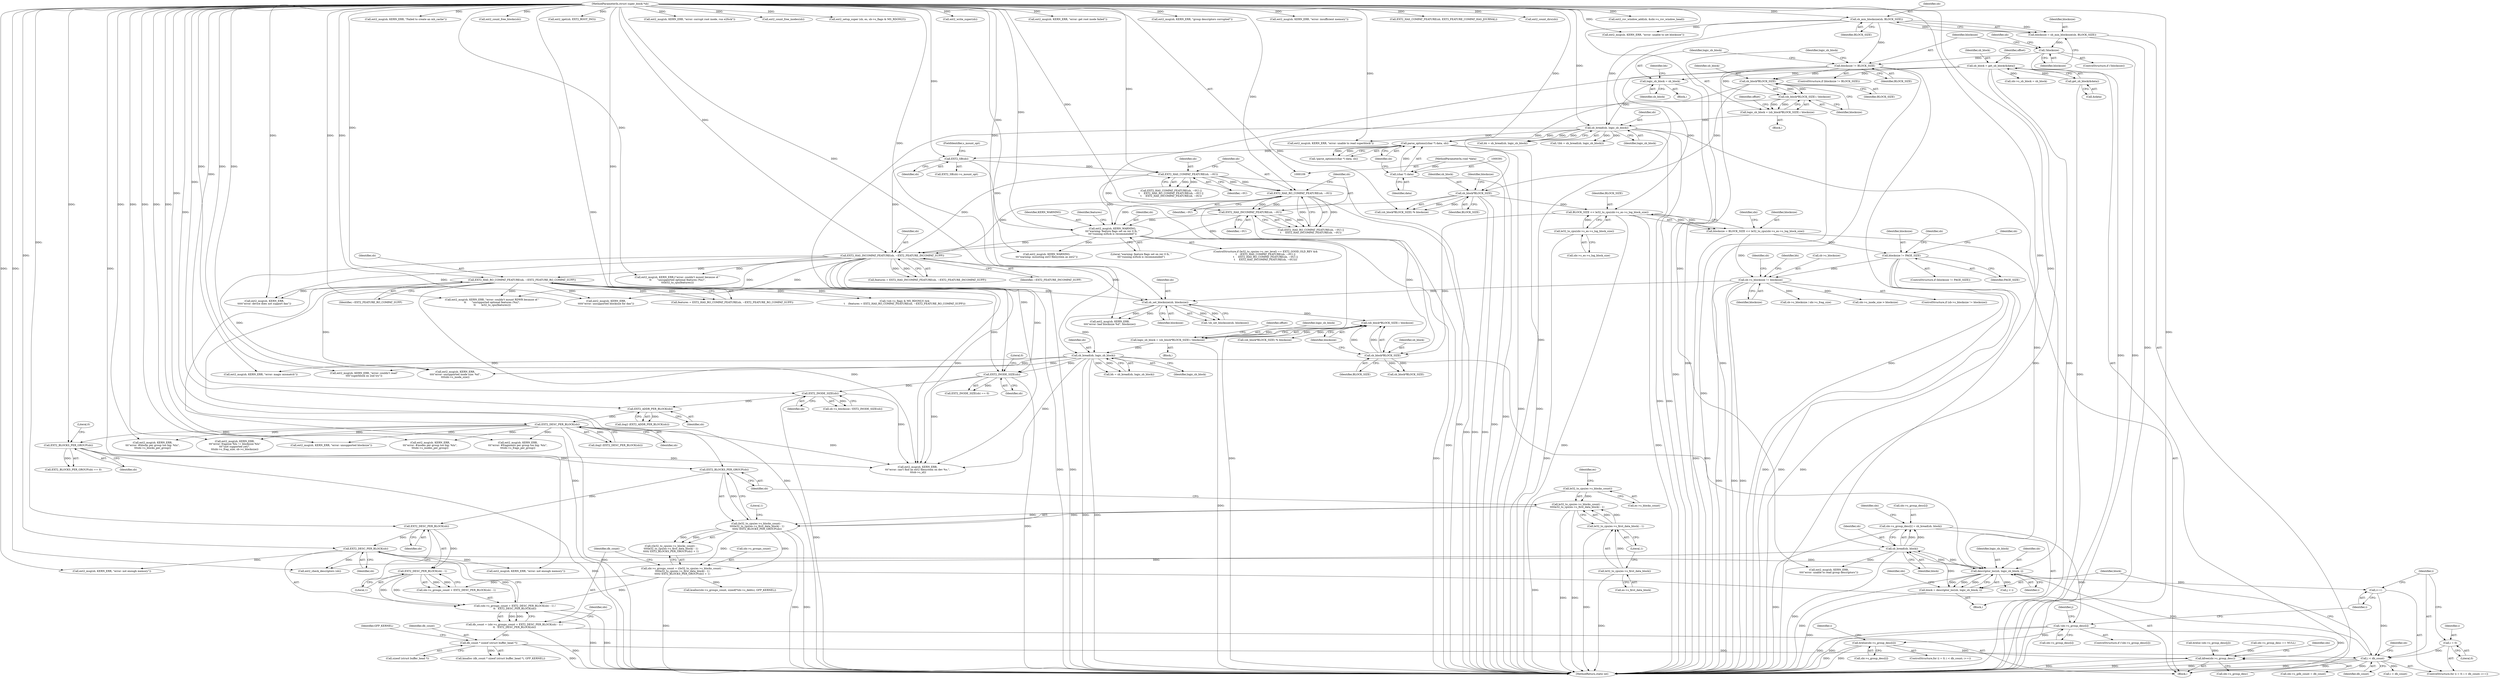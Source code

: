 digraph "0_linux_be0726d33cb8f411945884664924bed3cb8c70ee_0@API" {
"1001012" [label="(Call,sbi->s_group_desc[i] = sb_bread(sb, block))"];
"1001018" [label="(Call,sb_bread(sb, block))"];
"1001008" [label="(Call,descriptor_loc(sb, logic_sb_block, i))"];
"1000943" [label="(Call,EXT2_DESC_PER_BLOCK(sb))"];
"1000940" [label="(Call,EXT2_DESC_PER_BLOCK(sb))"];
"1000929" [label="(Call,EXT2_BLOCKS_PER_GROUP(sb))"];
"1000908" [label="(Call,EXT2_BLOCKS_PER_GROUP(sb))"];
"1000803" [label="(Call,EXT2_DESC_PER_BLOCK(sb))"];
"1000796" [label="(Call,EXT2_ADDR_PER_BLOCK(sb))"];
"1000742" [label="(Call,EXT2_INODE_SIZE(sb))"];
"1000730" [label="(Call,EXT2_INODE_SIZE(sb))"];
"1000559" [label="(Call,sb_bread(sb, logic_sb_block))"];
"1000533" [label="(Call,sb_set_blocksize(sb, blocksize))"];
"1000467" [label="(Call,EXT2_HAS_RO_COMPAT_FEATURE(sb, ~EXT2_FEATURE_RO_COMPAT_SUPP))"];
"1000444" [label="(Call,EXT2_HAS_INCOMPAT_FEATURE(sb, ~EXT2_FEATURE_INCOMPAT_SUPP))"];
"1000435" [label="(Call,EXT2_HAS_INCOMPAT_FEATURE(sb, ~0U))"];
"1000432" [label="(Call,EXT2_HAS_RO_COMPAT_FEATURE(sb, ~0U))"];
"1000428" [label="(Call,EXT2_HAS_COMPAT_FEATURE(sb, ~0U))"];
"1000408" [label="(Call,EXT2_SB(sb))"];
"1000389" [label="(Call,parse_options((char *) data, sb))"];
"1000390" [label="(Call,(char *) data)"];
"1000111" [label="(MethodParameterIn,void *data)"];
"1000234" [label="(Call,sb_bread(sb, logic_sb_block))"];
"1000194" [label="(Call,sb_min_blocksize(sb, BLOCK_SIZE))"];
"1000110" [label="(MethodParameterIn,struct super_block *sb)"];
"1000227" [label="(Call,logic_sb_block = sb_block)"];
"1000120" [label="(Call,sb_block = get_sb_block(&data))"];
"1000122" [label="(Call,get_sb_block(&data))"];
"1000211" [label="(Call,logic_sb_block = (sb_block*BLOCK_SIZE) / blocksize)"];
"1000213" [label="(Call,(sb_block*BLOCK_SIZE) / blocksize)"];
"1000214" [label="(Call,sb_block*BLOCK_SIZE)"];
"1000207" [label="(Call,blocksize != BLOCK_SIZE)"];
"1000198" [label="(Call,!blocksize)"];
"1000192" [label="(Call,blocksize = sb_min_blocksize(sb, BLOCK_SIZE))"];
"1000438" [label="(Call,ext2_msg(sb, KERN_WARNING,\n\t\t\t\"warning: feature flags set on rev 0 fs, \"\n\t\t\t\"running e2fsck is recommended\"))"];
"1000523" [label="(Call,sb->s_blocksize != blocksize)"];
"1000496" [label="(Call,blocksize != PAGE_SIZE)"];
"1000478" [label="(Call,blocksize = BLOCK_SIZE << le32_to_cpu(sbi->s_es->s_log_block_size))"];
"1000480" [label="(Call,BLOCK_SIZE << le32_to_cpu(sbi->s_es->s_log_block_size))"];
"1000221" [label="(Call,sb_block*BLOCK_SIZE)"];
"1000482" [label="(Call,le32_to_cpu(sbi->s_es->s_log_block_size))"];
"1000543" [label="(Call,logic_sb_block = (sb_block*BLOCK_SIZE) / blocksize)"];
"1000545" [label="(Call,(sb_block*BLOCK_SIZE) / blocksize)"];
"1000546" [label="(Call,sb_block*BLOCK_SIZE)"];
"1001000" [label="(Call,i < db_count)"];
"1000997" [label="(Call,i = 0)"];
"1001003" [label="(Call,i++)"];
"1000950" [label="(Call,db_count * sizeof (struct buffer_head *))"];
"1000932" [label="(Call,db_count = (sbi->s_groups_count + EXT2_DESC_PER_BLOCK(sb) - 1) /\n\t\t   EXT2_DESC_PER_BLOCK(sb))"];
"1000934" [label="(Call,(sbi->s_groups_count + EXT2_DESC_PER_BLOCK(sb) - 1) /\n\t\t   EXT2_DESC_PER_BLOCK(sb))"];
"1000912" [label="(Call,sbi->s_groups_count = ((le32_to_cpu(es->s_blocks_count) -\n \t\t\t\tle32_to_cpu(es->s_first_data_block) - 1)\n \t\t\t\t\t/ EXT2_BLOCKS_PER_GROUP(sb)) + 1)"];
"1000917" [label="(Call,(le32_to_cpu(es->s_blocks_count) -\n \t\t\t\tle32_to_cpu(es->s_first_data_block) - 1)\n \t\t\t\t\t/ EXT2_BLOCKS_PER_GROUP(sb))"];
"1000918" [label="(Call,le32_to_cpu(es->s_blocks_count) -\n \t\t\t\tle32_to_cpu(es->s_first_data_block) - 1)"];
"1000919" [label="(Call,le32_to_cpu(es->s_blocks_count))"];
"1000923" [label="(Call,le32_to_cpu(es->s_first_data_block) - 1)"];
"1000924" [label="(Call,le32_to_cpu(es->s_first_data_block))"];
"1000939" [label="(Call,EXT2_DESC_PER_BLOCK(sb) - 1)"];
"1001006" [label="(Call,block = descriptor_loc(sb, logic_sb_block, i))"];
"1001022" [label="(Call,!sbi->s_group_desc[i])"];
"1001349" [label="(Call,brelse(sbi->s_group_desc[i]))"];
"1001356" [label="(Call,kfree(sbi->s_group_desc))"];
"1001002" [label="(Identifier,db_count)"];
"1000930" [label="(Identifier,sb)"];
"1001281" [label="(Call,ext2_msg(sb, KERN_WARNING,\n\t\t\t\"warning: mounting ext3 filesystem as ext2\"))"];
"1000943" [label="(Call,EXT2_DESC_PER_BLOCK(sb))"];
"1000730" [label="(Call,EXT2_INODE_SIZE(sb))"];
"1000910" [label="(Literal,0)"];
"1000195" [label="(Identifier,sb)"];
"1000227" [label="(Call,logic_sb_block = sb_block)"];
"1000668" [label="(Call,ext2_msg(sb, KERN_ERR,\n\t\t\t\t\"error: unsupported inode size: %d\",\n\t\t\t\tsbi->s_inode_size))"];
"1000217" [label="(Identifier,blocksize)"];
"1000440" [label="(Identifier,KERN_WARNING)"];
"1000429" [label="(Identifier,sb)"];
"1000110" [label="(MethodParameterIn,struct super_block *sb)"];
"1001051" [label="(Call,ext2_check_descriptors (sb))"];
"1000465" [label="(Call,features = EXT2_HAS_RO_COMPAT_FEATURE(sb, ~EXT2_FEATURE_RO_COMPAT_SUPP))"];
"1000956" [label="(Call,sbi->s_group_desc == NULL)"];
"1001348" [label="(Identifier,i)"];
"1000928" [label="(Literal,1)"];
"1000999" [label="(Literal,0)"];
"1000543" [label="(Call,logic_sb_block = (sb_block*BLOCK_SIZE) / blocksize)"];
"1000497" [label="(Identifier,blocksize)"];
"1001344" [label="(Call,i < db_count)"];
"1001350" [label="(Call,sbi->s_group_desc[i])"];
"1001177" [label="(Call,ext2_msg(sb, KERN_ERR, \"Failed to create an mb_cache\"))"];
"1000912" [label="(Call,sbi->s_groups_count = ((le32_to_cpu(es->s_blocks_count) -\n \t\t\t\tle32_to_cpu(es->s_first_data_block) - 1)\n \t\t\t\t\t/ EXT2_BLOCKS_PER_GROUP(sb)) + 1)"];
"1000595" [label="(Call,ext2_msg(sb, KERN_ERR, \"error: magic mismatch\"))"];
"1000219" [label="(Identifier,offset)"];
"1000557" [label="(Call,bh = sb_bread(sb, logic_sb_block))"];
"1000535" [label="(Identifier,blocksize)"];
"1000602" [label="(Identifier,sb)"];
"1000410" [label="(FieldIdentifier,s_mount_opt)"];
"1001031" [label="(Identifier,j)"];
"1000478" [label="(Call,blocksize = BLOCK_SIZE << le32_to_cpu(sbi->s_es->s_log_block_size))"];
"1001007" [label="(Identifier,block)"];
"1001127" [label="(Call,ext2_count_free_blocks(sb))"];
"1000207" [label="(Call,blocksize != BLOCK_SIZE)"];
"1000392" [label="(Identifier,data)"];
"1000498" [label="(Identifier,PAGE_SIZE)"];
"1000908" [label="(Call,EXT2_BLOCKS_PER_GROUP(sb))"];
"1000919" [label="(Call,le32_to_cpu(es->s_blocks_count))"];
"1000407" [label="(Call,EXT2_SB(sb)->s_mount_opt)"];
"1000482" [label="(Call,le32_to_cpu(sbi->s_es->s_log_block_size))"];
"1001001" [label="(Identifier,i)"];
"1000481" [label="(Identifier,BLOCK_SIZE)"];
"1000547" [label="(Identifier,sb_block)"];
"1001044" [label="(Call,ext2_msg(sb, KERN_ERR,\n\t\t\t\t\"error: unable to read group descriptors\"))"];
"1000743" [label="(Identifier,sb)"];
"1000949" [label="(Call,kmalloc (db_count * sizeof (struct buffer_head *), GFP_KERNEL))"];
"1000532" [label="(Call,!sb_set_blocksize(sb, blocksize))"];
"1001220" [label="(Call,ext2_iget(sb, EXT2_ROOT_INO))"];
"1000458" [label="(Call,!(sb->s_flags & MS_RDONLY) &&\n\t    (features = EXT2_HAS_RO_COMPAT_FEATURE(sb, ~EXT2_FEATURE_RO_COMPAT_SUPP)))"];
"1000923" [label="(Call,le32_to_cpu(es->s_first_data_block) - 1)"];
"1000731" [label="(Identifier,sb)"];
"1000925" [label="(Call,es->s_first_data_block)"];
"1000941" [label="(Identifier,sb)"];
"1000860" [label="(Call,ext2_msg(sb, KERN_ERR,\n\t\t\t\"error: #blocks per group too big: %lu\",\n\t\t\tsbi->s_blocks_per_group))"];
"1000467" [label="(Call,EXT2_HAS_RO_COMPAT_FEATURE(sb, ~EXT2_FEATURE_RO_COMPAT_SUPP))"];
"1000991" [label="(Call,ext2_msg(sb, KERN_ERR, \"error: not enough memory\"))"];
"1001012" [label="(Call,sbi->s_group_desc[i] = sb_bread(sb, block))"];
"1000548" [label="(Identifier,BLOCK_SIZE)"];
"1000501" [label="(Identifier,sb)"];
"1000193" [label="(Identifier,blocksize)"];
"1000523" [label="(Call,sb->s_blocksize != blocksize)"];
"1000732" [label="(Literal,0)"];
"1000182" [label="(Call,sbi->s_sb_block = sb_block)"];
"1000920" [label="(Call,es->s_blocks_count)"];
"1000390" [label="(Call,(char *) data)"];
"1000441" [label="(Literal,\"warning: feature flags set on rev 0 fs, \"\n\t\t\t\"running e2fsck is recommended\")"];
"1000236" [label="(Identifier,logic_sb_block)"];
"1000496" [label="(Call,blocksize != PAGE_SIZE)"];
"1000962" [label="(Call,ext2_msg(sb, KERN_ERR, \"error: not enough memory\"))"];
"1000561" [label="(Identifier,logic_sb_block)"];
"1000527" [label="(Identifier,blocksize)"];
"1000211" [label="(Call,logic_sb_block = (sb_block*BLOCK_SIZE) / blocksize)"];
"1000940" [label="(Call,EXT2_DESC_PER_BLOCK(sb))"];
"1000432" [label="(Call,EXT2_HAS_RO_COMPAT_FEATURE(sb, ~0U))"];
"1000120" [label="(Call,sb_block = get_sb_block(&data))"];
"1001020" [label="(Identifier,block)"];
"1000113" [label="(Block,)"];
"1001251" [label="(Call,ext2_msg(sb, KERN_ERR, \"error: corrupt root inode, run e2fsck\"))"];
"1000491" [label="(Identifier,sbi)"];
"1001141" [label="(Call,ext2_count_free_inodes(sb))"];
"1000551" [label="(Identifier,offset)"];
"1001015" [label="(Identifier,sbi)"];
"1001340" [label="(ControlStructure,for (i = 0; i < db_count; i++))"];
"1000433" [label="(Identifier,sb)"];
"1001286" [label="(Call,ext2_setup_super (sb, es, sb->s_flags & MS_RDONLY))"];
"1000838" [label="(Call,ext2_msg(sb, KERN_ERR,\n\t\t\t\"error: fragsize %lu != blocksize %lu\"\n\t\t\t\"(not supported yet)\",\n\t\t\tsbi->s_frag_size, sb->s_blocksize))"];
"1000560" [label="(Identifier,sb)"];
"1000517" [label="(Call,ext2_msg(sb, KERN_ERR,\n\t\t\t\t\t\"error: device does not support dax\"))"];
"1000939" [label="(Call,EXT2_DESC_PER_BLOCK(sb) - 1)"];
"1000444" [label="(Call,EXT2_HAS_INCOMPAT_FEATURE(sb, ~EXT2_FEATURE_INCOMPAT_SUPP))"];
"1000437" [label="(Identifier,~0U)"];
"1000954" [label="(Identifier,GFP_KERNEL)"];
"1001299" [label="(Call,ext2_write_super(sb))"];
"1000697" [label="(Call,sb->s_blocksize / sbi->s_frag_size)"];
"1000934" [label="(Call,(sbi->s_groups_count + EXT2_DESC_PER_BLOCK(sb) - 1) /\n\t\t   EXT2_DESC_PER_BLOCK(sb))"];
"1001018" [label="(Call,sb_bread(sb, block))"];
"1000111" [label="(MethodParameterIn,void *data)"];
"1000944" [label="(Identifier,sb)"];
"1001052" [label="(Identifier,sb)"];
"1001022" [label="(Call,!sbi->s_group_desc[i])"];
"1000566" [label="(Call,ext2_msg(sb, KERN_ERR, \"error: couldn't read\"\n\t\t\t\t\"superblock on 2nd try\"))"];
"1000802" [label="(Call,ilog2 (EXT2_DESC_PER_BLOCK(sb)))"];
"1000232" [label="(Call,bh = sb_bread(sb, logic_sb_block))"];
"1000238" [label="(Call,ext2_msg(sb, KERN_ERR, \"error: unable to read superblock\"))"];
"1000222" [label="(Identifier,sb_block)"];
"1000221" [label="(Call,sb_block*BLOCK_SIZE)"];
"1000729" [label="(Call,EXT2_INODE_SIZE(sb) == 0)"];
"1000199" [label="(Identifier,blocksize)"];
"1001382" [label="(MethodReturn,static int)"];
"1000931" [label="(Literal,1)"];
"1000121" [label="(Identifier,sb_block)"];
"1000393" [label="(Identifier,sb)"];
"1000194" [label="(Call,sb_min_blocksize(sb, BLOCK_SIZE))"];
"1000431" [label="(Call,EXT2_HAS_RO_COMPAT_FEATURE(sb, ~0U) ||\n\t     EXT2_HAS_INCOMPAT_FEATURE(sb, ~0U))"];
"1000662" [label="(Call,sbi->s_inode_size > blocksize)"];
"1001268" [label="(Call,ext2_msg(sb, KERN_ERR, \"error: get root inode failed\"))"];
"1000975" [label="(Call,kcalloc(sbi->s_groups_count, sizeof(*sbi->s_debts), GFP_KERNEL))"];
"1001033" [label="(Call,j < i)"];
"1000430" [label="(Identifier,~0U)"];
"1000916" [label="(Call,((le32_to_cpu(es->s_blocks_count) -\n \t\t\t\tle32_to_cpu(es->s_first_data_block) - 1)\n \t\t\t\t\t/ EXT2_BLOCKS_PER_GROUP(sb)) + 1)"];
"1000197" [label="(ControlStructure,if (!blocksize))"];
"1000824" [label="(Call,ext2_msg(sb, KERN_ERR, \"error: unsupported blocksize\"))"];
"1000128" [label="(Identifier,offset)"];
"1000479" [label="(Identifier,blocksize)"];
"1000553" [label="(Call,sb_block*BLOCK_SIZE)"];
"1001010" [label="(Identifier,logic_sb_block)"];
"1000917" [label="(Call,(le32_to_cpu(es->s_blocks_count) -\n \t\t\t\tle32_to_cpu(es->s_first_data_block) - 1)\n \t\t\t\t\t/ EXT2_BLOCKS_PER_GROUP(sb))"];
"1000907" [label="(Call,EXT2_BLOCKS_PER_GROUP(sb) == 0)"];
"1000898" [label="(Call,ext2_msg(sb, KERN_ERR,\n\t\t\t\"error: #inodes per group too big: %lu\",\n\t\t\tsbi->s_inodes_per_group))"];
"1000797" [label="(Identifier,sb)"];
"1000924" [label="(Call,le32_to_cpu(es->s_first_data_block))"];
"1000443" [label="(Identifier,features)"];
"1000234" [label="(Call,sb_bread(sb, logic_sb_block))"];
"1000932" [label="(Call,db_count = (sbi->s_groups_count + EXT2_DESC_PER_BLOCK(sb) - 1) /\n\t\t   EXT2_DESC_PER_BLOCK(sb))"];
"1000738" [label="(Call,sb->s_blocksize / EXT2_INODE_SIZE(sb))"];
"1000552" [label="(Call,(sb_block*BLOCK_SIZE) % blocksize)"];
"1000533" [label="(Call,sb_set_blocksize(sb, blocksize))"];
"1001008" [label="(Call,descriptor_loc(sb, logic_sb_block, i))"];
"1001019" [label="(Identifier,sb)"];
"1000446" [label="(Identifier,~EXT2_FEATURE_INCOMPAT_SUPP)"];
"1000122" [label="(Call,get_sb_block(&data))"];
"1000918" [label="(Call,le32_to_cpu(es->s_blocks_count) -\n \t\t\t\tle32_to_cpu(es->s_first_data_block) - 1)"];
"1001013" [label="(Call,sbi->s_group_desc[i])"];
"1000226" [label="(Block,)"];
"1001054" [label="(Call,ext2_msg(sb, KERN_ERR, \"group descriptors corrupted\"))"];
"1000233" [label="(Identifier,bh)"];
"1000206" [label="(ControlStructure,if (blocksize != BLOCK_SIZE))"];
"1000389" [label="(Call,parse_options((char *) data, sb))"];
"1000803" [label="(Call,EXT2_DESC_PER_BLOCK(sb))"];
"1000192" [label="(Call,blocksize = sb_min_blocksize(sb, BLOCK_SIZE))"];
"1000544" [label="(Identifier,logic_sb_block)"];
"1000471" [label="(Call,ext2_msg(sb, KERN_ERR, \"error: couldn't mount RDWR because of \"\n\t\t       \"unsupported optional features (%x)\",\n\t\t       le32_to_cpu(features)))"];
"1000408" [label="(Call,EXT2_SB(sb))"];
"1000427" [label="(Call,EXT2_HAS_COMPAT_FEATURE(sb, ~0U) ||\n\t     EXT2_HAS_RO_COMPAT_FEATURE(sb, ~0U) ||\n\t     EXT2_HAS_INCOMPAT_FEATURE(sb, ~0U))"];
"1000209" [label="(Identifier,BLOCK_SIZE)"];
"1000235" [label="(Identifier,sb)"];
"1000549" [label="(Identifier,blocksize)"];
"1000546" [label="(Call,sb_block*BLOCK_SIZE)"];
"1000997" [label="(Call,i = 0)"];
"1000439" [label="(Identifier,sb)"];
"1001161" [label="(Call,ext2_msg(sb, KERN_ERR, \"error: insufficient memory\"))"];
"1000436" [label="(Identifier,sb)"];
"1000530" [label="(Identifier,bh)"];
"1000951" [label="(Identifier,db_count)"];
"1001011" [label="(Identifier,i)"];
"1000215" [label="(Identifier,sb_block)"];
"1001006" [label="(Call,block = descriptor_loc(sb, logic_sb_block, i))"];
"1000231" [label="(Call,!(bh = sb_bread(sb, logic_sb_block)))"];
"1000198" [label="(Call,!blocksize)"];
"1001021" [label="(ControlStructure,if (!sbi->s_group_desc[i]))"];
"1000495" [label="(ControlStructure,if (blocksize != PAGE_SIZE))"];
"1000445" [label="(Identifier,sb)"];
"1001025" [label="(Identifier,sbi)"];
"1000933" [label="(Identifier,db_count)"];
"1001362" [label="(Identifier,sbi)"];
"1000468" [label="(Identifier,sb)"];
"1000469" [label="(Identifier,~EXT2_FEATURE_RO_COMPAT_SUPP)"];
"1000210" [label="(Block,)"];
"1000214" [label="(Call,sb_block*BLOCK_SIZE)"];
"1001059" [label="(Call,sbi->s_gdb_count = db_count)"];
"1000434" [label="(Identifier,~0U)"];
"1000201" [label="(Call,ext2_msg(sb, KERN_ERR, \"error: unable to set blocksize\"))"];
"1001005" [label="(Block,)"];
"1001003" [label="(Call,i++)"];
"1000942" [label="(Literal,1)"];
"1000220" [label="(Call,(sb_block*BLOCK_SIZE) % blocksize)"];
"1000228" [label="(Identifier,logic_sb_block)"];
"1001004" [label="(Identifier,i)"];
"1000926" [label="(Identifier,es)"];
"1000438" [label="(Call,ext2_msg(sb, KERN_WARNING,\n\t\t\t\"warning: feature flags set on rev 0 fs, \"\n\t\t\t\"running e2fsck is recommended\"))"];
"1000524" [label="(Call,sb->s_blocksize)"];
"1000450" [label="(Call,ext2_msg(sb, KERN_ERR,\t\"error: couldn't mount because of \"\n\t\t       \"unsupported optional features (%x)\",\n\t\t\tle32_to_cpu(features)))"];
"1000528" [label="(Block,)"];
"1001278" [label="(Call,EXT2_HAS_COMPAT_FEATURE(sb, EXT3_FEATURE_COMPAT_HAS_JOURNAL))"];
"1000208" [label="(Identifier,blocksize)"];
"1000559" [label="(Call,sb_bread(sb, logic_sb_block))"];
"1000229" [label="(Identifier,sb_block)"];
"1001009" [label="(Identifier,sb)"];
"1000196" [label="(Identifier,BLOCK_SIZE)"];
"1001155" [label="(Call,ext2_count_dirs(sb))"];
"1000216" [label="(Identifier,BLOCK_SIZE)"];
"1000409" [label="(Identifier,sb)"];
"1000224" [label="(Identifier,blocksize)"];
"1000950" [label="(Call,db_count * sizeof (struct buffer_head *))"];
"1000909" [label="(Identifier,sb)"];
"1000804" [label="(Identifier,sb)"];
"1000483" [label="(Call,sbi->s_es->s_log_block_size)"];
"1001307" [label="(Call,ext2_msg(sb, KERN_ERR,\n\t\t\t\"error: can't find an ext2 filesystem on dev %s.\",\n \t\t\tsb->s_id))"];
"1000522" [label="(ControlStructure,if (sb->s_blocksize != blocksize))"];
"1000419" [label="(ControlStructure,if (le32_to_cpu(es->s_rev_level) == EXT2_GOOD_OLD_REV &&\n\t    (EXT2_HAS_COMPAT_FEATURE(sb, ~0U) ||\n\t     EXT2_HAS_RO_COMPAT_FEATURE(sb, ~0U) ||\n\t     EXT2_HAS_INCOMPAT_FEATURE(sb, ~0U))))"];
"1000998" [label="(Identifier,i)"];
"1000879" [label="(Call,ext2_msg(sb, KERN_ERR,\n\t\t\t\"error: #fragments per group too big: %lu\",\n\t\t\tsbi->s_frags_per_group))"];
"1000202" [label="(Identifier,sb)"];
"1000913" [label="(Call,sbi->s_groups_count)"];
"1001023" [label="(Call,sbi->s_group_desc[i])"];
"1000537" [label="(Call,ext2_msg(sb, KERN_ERR,\n\t\t\t\t\"error: bad blocksize %d\", blocksize))"];
"1000545" [label="(Call,(sb_block*BLOCK_SIZE) / blocksize)"];
"1000213" [label="(Call,(sb_block*BLOCK_SIZE) / blocksize)"];
"1000435" [label="(Call,EXT2_HAS_INCOMPAT_FEATURE(sb, ~0U))"];
"1001357" [label="(Call,sbi->s_group_desc)"];
"1000388" [label="(Call,!parse_options((char *) data, sb))"];
"1000442" [label="(Call,features = EXT2_HAS_INCOMPAT_FEATURE(sb, ~EXT2_FEATURE_INCOMPAT_SUPP))"];
"1001114" [label="(Call,ext2_rsv_window_add(sb, &sbi->s_rsv_window_head))"];
"1001356" [label="(Call,kfree(sbi->s_group_desc))"];
"1000534" [label="(Identifier,sb)"];
"1000952" [label="(Call,sizeof (struct buffer_head *))"];
"1000428" [label="(Call,EXT2_HAS_COMPAT_FEATURE(sb, ~0U))"];
"1000212" [label="(Identifier,logic_sb_block)"];
"1000935" [label="(Call,sbi->s_groups_count + EXT2_DESC_PER_BLOCK(sb) - 1)"];
"1000996" [label="(ControlStructure,for (i = 0; i < db_count; i++))"];
"1001038" [label="(Call,brelse (sbi->s_group_desc[j]))"];
"1000500" [label="(Call,ext2_msg(sb, KERN_ERR,\n\t\t\t\t\t\"error: unsupported blocksize for dax\"))"];
"1000480" [label="(Call,BLOCK_SIZE << le32_to_cpu(sbi->s_es->s_log_block_size))"];
"1001349" [label="(Call,brelse(sbi->s_group_desc[i]))"];
"1000929" [label="(Call,EXT2_BLOCKS_PER_GROUP(sb))"];
"1000123" [label="(Call,&data)"];
"1000795" [label="(Call,ilog2 (EXT2_ADDR_PER_BLOCK(sb)))"];
"1000742" [label="(Call,EXT2_INODE_SIZE(sb))"];
"1000223" [label="(Identifier,BLOCK_SIZE)"];
"1001000" [label="(Call,i < db_count)"];
"1000511" [label="(Identifier,sb)"];
"1000947" [label="(Identifier,sbi)"];
"1000796" [label="(Call,EXT2_ADDR_PER_BLOCK(sb))"];
"1001012" -> "1001005"  [label="AST: "];
"1001012" -> "1001018"  [label="CFG: "];
"1001013" -> "1001012"  [label="AST: "];
"1001018" -> "1001012"  [label="AST: "];
"1001025" -> "1001012"  [label="CFG: "];
"1001012" -> "1001382"  [label="DDG: "];
"1001018" -> "1001012"  [label="DDG: "];
"1001018" -> "1001012"  [label="DDG: "];
"1001012" -> "1001022"  [label="DDG: "];
"1001018" -> "1001020"  [label="CFG: "];
"1001019" -> "1001018"  [label="AST: "];
"1001020" -> "1001018"  [label="AST: "];
"1001018" -> "1001382"  [label="DDG: "];
"1001018" -> "1001008"  [label="DDG: "];
"1001008" -> "1001018"  [label="DDG: "];
"1000110" -> "1001018"  [label="DDG: "];
"1001006" -> "1001018"  [label="DDG: "];
"1001018" -> "1001044"  [label="DDG: "];
"1001018" -> "1001051"  [label="DDG: "];
"1001008" -> "1001006"  [label="AST: "];
"1001008" -> "1001011"  [label="CFG: "];
"1001009" -> "1001008"  [label="AST: "];
"1001010" -> "1001008"  [label="AST: "];
"1001011" -> "1001008"  [label="AST: "];
"1001006" -> "1001008"  [label="CFG: "];
"1001008" -> "1001382"  [label="DDG: "];
"1001008" -> "1001003"  [label="DDG: "];
"1001008" -> "1001006"  [label="DDG: "];
"1001008" -> "1001006"  [label="DDG: "];
"1001008" -> "1001006"  [label="DDG: "];
"1000943" -> "1001008"  [label="DDG: "];
"1000110" -> "1001008"  [label="DDG: "];
"1000234" -> "1001008"  [label="DDG: "];
"1000559" -> "1001008"  [label="DDG: "];
"1001000" -> "1001008"  [label="DDG: "];
"1001008" -> "1001033"  [label="DDG: "];
"1000943" -> "1000934"  [label="AST: "];
"1000943" -> "1000944"  [label="CFG: "];
"1000944" -> "1000943"  [label="AST: "];
"1000934" -> "1000943"  [label="CFG: "];
"1000943" -> "1000934"  [label="DDG: "];
"1000940" -> "1000943"  [label="DDG: "];
"1000110" -> "1000943"  [label="DDG: "];
"1000943" -> "1000962"  [label="DDG: "];
"1000943" -> "1000991"  [label="DDG: "];
"1000943" -> "1001051"  [label="DDG: "];
"1000940" -> "1000939"  [label="AST: "];
"1000940" -> "1000941"  [label="CFG: "];
"1000941" -> "1000940"  [label="AST: "];
"1000942" -> "1000940"  [label="CFG: "];
"1000940" -> "1000939"  [label="DDG: "];
"1000929" -> "1000940"  [label="DDG: "];
"1000110" -> "1000940"  [label="DDG: "];
"1000929" -> "1000917"  [label="AST: "];
"1000929" -> "1000930"  [label="CFG: "];
"1000930" -> "1000929"  [label="AST: "];
"1000917" -> "1000929"  [label="CFG: "];
"1000929" -> "1000917"  [label="DDG: "];
"1000908" -> "1000929"  [label="DDG: "];
"1000110" -> "1000929"  [label="DDG: "];
"1000908" -> "1000907"  [label="AST: "];
"1000908" -> "1000909"  [label="CFG: "];
"1000909" -> "1000908"  [label="AST: "];
"1000910" -> "1000908"  [label="CFG: "];
"1000908" -> "1001382"  [label="DDG: "];
"1000908" -> "1000907"  [label="DDG: "];
"1000803" -> "1000908"  [label="DDG: "];
"1000110" -> "1000908"  [label="DDG: "];
"1000908" -> "1001307"  [label="DDG: "];
"1000803" -> "1000802"  [label="AST: "];
"1000803" -> "1000804"  [label="CFG: "];
"1000804" -> "1000803"  [label="AST: "];
"1000802" -> "1000803"  [label="CFG: "];
"1000803" -> "1001382"  [label="DDG: "];
"1000803" -> "1000802"  [label="DDG: "];
"1000796" -> "1000803"  [label="DDG: "];
"1000110" -> "1000803"  [label="DDG: "];
"1000803" -> "1000824"  [label="DDG: "];
"1000803" -> "1000838"  [label="DDG: "];
"1000803" -> "1000860"  [label="DDG: "];
"1000803" -> "1000879"  [label="DDG: "];
"1000803" -> "1000898"  [label="DDG: "];
"1000803" -> "1001307"  [label="DDG: "];
"1000796" -> "1000795"  [label="AST: "];
"1000796" -> "1000797"  [label="CFG: "];
"1000797" -> "1000796"  [label="AST: "];
"1000795" -> "1000796"  [label="CFG: "];
"1000796" -> "1000795"  [label="DDG: "];
"1000742" -> "1000796"  [label="DDG: "];
"1000110" -> "1000796"  [label="DDG: "];
"1000742" -> "1000738"  [label="AST: "];
"1000742" -> "1000743"  [label="CFG: "];
"1000743" -> "1000742"  [label="AST: "];
"1000738" -> "1000742"  [label="CFG: "];
"1000742" -> "1001382"  [label="DDG: "];
"1000742" -> "1000738"  [label="DDG: "];
"1000730" -> "1000742"  [label="DDG: "];
"1000110" -> "1000742"  [label="DDG: "];
"1000742" -> "1001307"  [label="DDG: "];
"1000730" -> "1000729"  [label="AST: "];
"1000730" -> "1000731"  [label="CFG: "];
"1000731" -> "1000730"  [label="AST: "];
"1000732" -> "1000730"  [label="CFG: "];
"1000730" -> "1001382"  [label="DDG: "];
"1000730" -> "1000729"  [label="DDG: "];
"1000559" -> "1000730"  [label="DDG: "];
"1000467" -> "1000730"  [label="DDG: "];
"1000444" -> "1000730"  [label="DDG: "];
"1000110" -> "1000730"  [label="DDG: "];
"1000730" -> "1001307"  [label="DDG: "];
"1000559" -> "1000557"  [label="AST: "];
"1000559" -> "1000561"  [label="CFG: "];
"1000560" -> "1000559"  [label="AST: "];
"1000561" -> "1000559"  [label="AST: "];
"1000557" -> "1000559"  [label="CFG: "];
"1000559" -> "1001382"  [label="DDG: "];
"1000559" -> "1001382"  [label="DDG: "];
"1000559" -> "1000557"  [label="DDG: "];
"1000559" -> "1000557"  [label="DDG: "];
"1000533" -> "1000559"  [label="DDG: "];
"1000110" -> "1000559"  [label="DDG: "];
"1000543" -> "1000559"  [label="DDG: "];
"1000559" -> "1000566"  [label="DDG: "];
"1000559" -> "1000595"  [label="DDG: "];
"1000559" -> "1000668"  [label="DDG: "];
"1000559" -> "1001307"  [label="DDG: "];
"1000533" -> "1000532"  [label="AST: "];
"1000533" -> "1000535"  [label="CFG: "];
"1000534" -> "1000533"  [label="AST: "];
"1000535" -> "1000533"  [label="AST: "];
"1000532" -> "1000533"  [label="CFG: "];
"1000533" -> "1000532"  [label="DDG: "];
"1000533" -> "1000532"  [label="DDG: "];
"1000467" -> "1000533"  [label="DDG: "];
"1000444" -> "1000533"  [label="DDG: "];
"1000110" -> "1000533"  [label="DDG: "];
"1000523" -> "1000533"  [label="DDG: "];
"1000533" -> "1000537"  [label="DDG: "];
"1000533" -> "1000537"  [label="DDG: "];
"1000533" -> "1000545"  [label="DDG: "];
"1000467" -> "1000465"  [label="AST: "];
"1000467" -> "1000469"  [label="CFG: "];
"1000468" -> "1000467"  [label="AST: "];
"1000469" -> "1000467"  [label="AST: "];
"1000465" -> "1000467"  [label="CFG: "];
"1000467" -> "1001382"  [label="DDG: "];
"1000467" -> "1001382"  [label="DDG: "];
"1000467" -> "1000458"  [label="DDG: "];
"1000467" -> "1000458"  [label="DDG: "];
"1000467" -> "1000465"  [label="DDG: "];
"1000467" -> "1000465"  [label="DDG: "];
"1000444" -> "1000467"  [label="DDG: "];
"1000110" -> "1000467"  [label="DDG: "];
"1000467" -> "1000471"  [label="DDG: "];
"1000467" -> "1000500"  [label="DDG: "];
"1000467" -> "1000517"  [label="DDG: "];
"1000467" -> "1000668"  [label="DDG: "];
"1000467" -> "1001307"  [label="DDG: "];
"1000444" -> "1000442"  [label="AST: "];
"1000444" -> "1000446"  [label="CFG: "];
"1000445" -> "1000444"  [label="AST: "];
"1000446" -> "1000444"  [label="AST: "];
"1000442" -> "1000444"  [label="CFG: "];
"1000444" -> "1001382"  [label="DDG: "];
"1000444" -> "1001382"  [label="DDG: "];
"1000444" -> "1000442"  [label="DDG: "];
"1000444" -> "1000442"  [label="DDG: "];
"1000435" -> "1000444"  [label="DDG: "];
"1000408" -> "1000444"  [label="DDG: "];
"1000432" -> "1000444"  [label="DDG: "];
"1000438" -> "1000444"  [label="DDG: "];
"1000428" -> "1000444"  [label="DDG: "];
"1000110" -> "1000444"  [label="DDG: "];
"1000444" -> "1000450"  [label="DDG: "];
"1000444" -> "1000471"  [label="DDG: "];
"1000444" -> "1000500"  [label="DDG: "];
"1000444" -> "1000517"  [label="DDG: "];
"1000444" -> "1000668"  [label="DDG: "];
"1000444" -> "1001307"  [label="DDG: "];
"1000435" -> "1000431"  [label="AST: "];
"1000435" -> "1000437"  [label="CFG: "];
"1000436" -> "1000435"  [label="AST: "];
"1000437" -> "1000435"  [label="AST: "];
"1000431" -> "1000435"  [label="CFG: "];
"1000435" -> "1001382"  [label="DDG: "];
"1000435" -> "1000431"  [label="DDG: "];
"1000435" -> "1000431"  [label="DDG: "];
"1000432" -> "1000435"  [label="DDG: "];
"1000432" -> "1000435"  [label="DDG: "];
"1000110" -> "1000435"  [label="DDG: "];
"1000435" -> "1000438"  [label="DDG: "];
"1000432" -> "1000431"  [label="AST: "];
"1000432" -> "1000434"  [label="CFG: "];
"1000433" -> "1000432"  [label="AST: "];
"1000434" -> "1000432"  [label="AST: "];
"1000436" -> "1000432"  [label="CFG: "];
"1000431" -> "1000432"  [label="CFG: "];
"1000432" -> "1001382"  [label="DDG: "];
"1000432" -> "1000431"  [label="DDG: "];
"1000432" -> "1000431"  [label="DDG: "];
"1000428" -> "1000432"  [label="DDG: "];
"1000428" -> "1000432"  [label="DDG: "];
"1000110" -> "1000432"  [label="DDG: "];
"1000432" -> "1000438"  [label="DDG: "];
"1000428" -> "1000427"  [label="AST: "];
"1000428" -> "1000430"  [label="CFG: "];
"1000429" -> "1000428"  [label="AST: "];
"1000430" -> "1000428"  [label="AST: "];
"1000433" -> "1000428"  [label="CFG: "];
"1000427" -> "1000428"  [label="CFG: "];
"1000428" -> "1001382"  [label="DDG: "];
"1000428" -> "1000427"  [label="DDG: "];
"1000428" -> "1000427"  [label="DDG: "];
"1000408" -> "1000428"  [label="DDG: "];
"1000110" -> "1000428"  [label="DDG: "];
"1000428" -> "1000438"  [label="DDG: "];
"1000408" -> "1000407"  [label="AST: "];
"1000408" -> "1000409"  [label="CFG: "];
"1000409" -> "1000408"  [label="AST: "];
"1000410" -> "1000408"  [label="CFG: "];
"1000389" -> "1000408"  [label="DDG: "];
"1000110" -> "1000408"  [label="DDG: "];
"1000408" -> "1000438"  [label="DDG: "];
"1000389" -> "1000388"  [label="AST: "];
"1000389" -> "1000393"  [label="CFG: "];
"1000390" -> "1000389"  [label="AST: "];
"1000393" -> "1000389"  [label="AST: "];
"1000388" -> "1000389"  [label="CFG: "];
"1000389" -> "1001382"  [label="DDG: "];
"1000389" -> "1001382"  [label="DDG: "];
"1000389" -> "1000388"  [label="DDG: "];
"1000389" -> "1000388"  [label="DDG: "];
"1000390" -> "1000389"  [label="DDG: "];
"1000234" -> "1000389"  [label="DDG: "];
"1000110" -> "1000389"  [label="DDG: "];
"1000390" -> "1000392"  [label="CFG: "];
"1000391" -> "1000390"  [label="AST: "];
"1000392" -> "1000390"  [label="AST: "];
"1000393" -> "1000390"  [label="CFG: "];
"1000390" -> "1001382"  [label="DDG: "];
"1000111" -> "1000390"  [label="DDG: "];
"1000111" -> "1000109"  [label="AST: "];
"1000111" -> "1001382"  [label="DDG: "];
"1000234" -> "1000232"  [label="AST: "];
"1000234" -> "1000236"  [label="CFG: "];
"1000235" -> "1000234"  [label="AST: "];
"1000236" -> "1000234"  [label="AST: "];
"1000232" -> "1000234"  [label="CFG: "];
"1000234" -> "1001382"  [label="DDG: "];
"1000234" -> "1001382"  [label="DDG: "];
"1000234" -> "1000231"  [label="DDG: "];
"1000234" -> "1000231"  [label="DDG: "];
"1000234" -> "1000232"  [label="DDG: "];
"1000234" -> "1000232"  [label="DDG: "];
"1000194" -> "1000234"  [label="DDG: "];
"1000110" -> "1000234"  [label="DDG: "];
"1000227" -> "1000234"  [label="DDG: "];
"1000211" -> "1000234"  [label="DDG: "];
"1000234" -> "1000238"  [label="DDG: "];
"1000234" -> "1001307"  [label="DDG: "];
"1000194" -> "1000192"  [label="AST: "];
"1000194" -> "1000196"  [label="CFG: "];
"1000195" -> "1000194"  [label="AST: "];
"1000196" -> "1000194"  [label="AST: "];
"1000192" -> "1000194"  [label="CFG: "];
"1000194" -> "1001382"  [label="DDG: "];
"1000194" -> "1000192"  [label="DDG: "];
"1000194" -> "1000192"  [label="DDG: "];
"1000110" -> "1000194"  [label="DDG: "];
"1000194" -> "1000201"  [label="DDG: "];
"1000194" -> "1000207"  [label="DDG: "];
"1000110" -> "1000109"  [label="AST: "];
"1000110" -> "1001382"  [label="DDG: "];
"1000110" -> "1000201"  [label="DDG: "];
"1000110" -> "1000238"  [label="DDG: "];
"1000110" -> "1000438"  [label="DDG: "];
"1000110" -> "1000450"  [label="DDG: "];
"1000110" -> "1000471"  [label="DDG: "];
"1000110" -> "1000500"  [label="DDG: "];
"1000110" -> "1000517"  [label="DDG: "];
"1000110" -> "1000537"  [label="DDG: "];
"1000110" -> "1000566"  [label="DDG: "];
"1000110" -> "1000595"  [label="DDG: "];
"1000110" -> "1000668"  [label="DDG: "];
"1000110" -> "1000824"  [label="DDG: "];
"1000110" -> "1000838"  [label="DDG: "];
"1000110" -> "1000860"  [label="DDG: "];
"1000110" -> "1000879"  [label="DDG: "];
"1000110" -> "1000898"  [label="DDG: "];
"1000110" -> "1000962"  [label="DDG: "];
"1000110" -> "1000991"  [label="DDG: "];
"1000110" -> "1001044"  [label="DDG: "];
"1000110" -> "1001051"  [label="DDG: "];
"1000110" -> "1001054"  [label="DDG: "];
"1000110" -> "1001114"  [label="DDG: "];
"1000110" -> "1001127"  [label="DDG: "];
"1000110" -> "1001141"  [label="DDG: "];
"1000110" -> "1001155"  [label="DDG: "];
"1000110" -> "1001161"  [label="DDG: "];
"1000110" -> "1001177"  [label="DDG: "];
"1000110" -> "1001220"  [label="DDG: "];
"1000110" -> "1001251"  [label="DDG: "];
"1000110" -> "1001268"  [label="DDG: "];
"1000110" -> "1001278"  [label="DDG: "];
"1000110" -> "1001281"  [label="DDG: "];
"1000110" -> "1001286"  [label="DDG: "];
"1000110" -> "1001299"  [label="DDG: "];
"1000110" -> "1001307"  [label="DDG: "];
"1000227" -> "1000226"  [label="AST: "];
"1000227" -> "1000229"  [label="CFG: "];
"1000228" -> "1000227"  [label="AST: "];
"1000229" -> "1000227"  [label="AST: "];
"1000233" -> "1000227"  [label="CFG: "];
"1000227" -> "1001382"  [label="DDG: "];
"1000120" -> "1000227"  [label="DDG: "];
"1000120" -> "1000113"  [label="AST: "];
"1000120" -> "1000122"  [label="CFG: "];
"1000121" -> "1000120"  [label="AST: "];
"1000122" -> "1000120"  [label="AST: "];
"1000128" -> "1000120"  [label="CFG: "];
"1000120" -> "1001382"  [label="DDG: "];
"1000120" -> "1001382"  [label="DDG: "];
"1000122" -> "1000120"  [label="DDG: "];
"1000120" -> "1000182"  [label="DDG: "];
"1000120" -> "1000214"  [label="DDG: "];
"1000120" -> "1000546"  [label="DDG: "];
"1000122" -> "1000123"  [label="CFG: "];
"1000123" -> "1000122"  [label="AST: "];
"1000122" -> "1001382"  [label="DDG: "];
"1000211" -> "1000210"  [label="AST: "];
"1000211" -> "1000213"  [label="CFG: "];
"1000212" -> "1000211"  [label="AST: "];
"1000213" -> "1000211"  [label="AST: "];
"1000219" -> "1000211"  [label="CFG: "];
"1000211" -> "1001382"  [label="DDG: "];
"1000213" -> "1000211"  [label="DDG: "];
"1000213" -> "1000211"  [label="DDG: "];
"1000213" -> "1000217"  [label="CFG: "];
"1000214" -> "1000213"  [label="AST: "];
"1000217" -> "1000213"  [label="AST: "];
"1000214" -> "1000213"  [label="DDG: "];
"1000214" -> "1000213"  [label="DDG: "];
"1000207" -> "1000213"  [label="DDG: "];
"1000213" -> "1000220"  [label="DDG: "];
"1000214" -> "1000216"  [label="CFG: "];
"1000215" -> "1000214"  [label="AST: "];
"1000216" -> "1000214"  [label="AST: "];
"1000217" -> "1000214"  [label="CFG: "];
"1000207" -> "1000214"  [label="DDG: "];
"1000214" -> "1000221"  [label="DDG: "];
"1000214" -> "1000221"  [label="DDG: "];
"1000207" -> "1000206"  [label="AST: "];
"1000207" -> "1000209"  [label="CFG: "];
"1000208" -> "1000207"  [label="AST: "];
"1000209" -> "1000207"  [label="AST: "];
"1000212" -> "1000207"  [label="CFG: "];
"1000228" -> "1000207"  [label="CFG: "];
"1000207" -> "1001382"  [label="DDG: "];
"1000207" -> "1001382"  [label="DDG: "];
"1000207" -> "1001382"  [label="DDG: "];
"1000198" -> "1000207"  [label="DDG: "];
"1000207" -> "1000480"  [label="DDG: "];
"1000198" -> "1000197"  [label="AST: "];
"1000198" -> "1000199"  [label="CFG: "];
"1000199" -> "1000198"  [label="AST: "];
"1000202" -> "1000198"  [label="CFG: "];
"1000208" -> "1000198"  [label="CFG: "];
"1000198" -> "1001382"  [label="DDG: "];
"1000198" -> "1001382"  [label="DDG: "];
"1000192" -> "1000198"  [label="DDG: "];
"1000192" -> "1000113"  [label="AST: "];
"1000193" -> "1000192"  [label="AST: "];
"1000199" -> "1000192"  [label="CFG: "];
"1000192" -> "1001382"  [label="DDG: "];
"1000438" -> "1000419"  [label="AST: "];
"1000438" -> "1000441"  [label="CFG: "];
"1000439" -> "1000438"  [label="AST: "];
"1000440" -> "1000438"  [label="AST: "];
"1000441" -> "1000438"  [label="AST: "];
"1000443" -> "1000438"  [label="CFG: "];
"1000438" -> "1001382"  [label="DDG: "];
"1000438" -> "1001382"  [label="DDG: "];
"1000438" -> "1001281"  [label="DDG: "];
"1000523" -> "1000522"  [label="AST: "];
"1000523" -> "1000527"  [label="CFG: "];
"1000524" -> "1000523"  [label="AST: "];
"1000527" -> "1000523"  [label="AST: "];
"1000530" -> "1000523"  [label="CFG: "];
"1000602" -> "1000523"  [label="CFG: "];
"1000523" -> "1001382"  [label="DDG: "];
"1000523" -> "1001382"  [label="DDG: "];
"1000523" -> "1001382"  [label="DDG: "];
"1000496" -> "1000523"  [label="DDG: "];
"1000478" -> "1000523"  [label="DDG: "];
"1000523" -> "1000662"  [label="DDG: "];
"1000523" -> "1000697"  [label="DDG: "];
"1000496" -> "1000495"  [label="AST: "];
"1000496" -> "1000498"  [label="CFG: "];
"1000497" -> "1000496"  [label="AST: "];
"1000498" -> "1000496"  [label="AST: "];
"1000501" -> "1000496"  [label="CFG: "];
"1000511" -> "1000496"  [label="CFG: "];
"1000496" -> "1001382"  [label="DDG: "];
"1000496" -> "1001382"  [label="DDG: "];
"1000496" -> "1001382"  [label="DDG: "];
"1000478" -> "1000496"  [label="DDG: "];
"1000478" -> "1000113"  [label="AST: "];
"1000478" -> "1000480"  [label="CFG: "];
"1000479" -> "1000478"  [label="AST: "];
"1000480" -> "1000478"  [label="AST: "];
"1000491" -> "1000478"  [label="CFG: "];
"1000478" -> "1001382"  [label="DDG: "];
"1000480" -> "1000478"  [label="DDG: "];
"1000480" -> "1000478"  [label="DDG: "];
"1000480" -> "1000482"  [label="CFG: "];
"1000481" -> "1000480"  [label="AST: "];
"1000482" -> "1000480"  [label="AST: "];
"1000480" -> "1001382"  [label="DDG: "];
"1000480" -> "1001382"  [label="DDG: "];
"1000221" -> "1000480"  [label="DDG: "];
"1000482" -> "1000480"  [label="DDG: "];
"1000480" -> "1000546"  [label="DDG: "];
"1000221" -> "1000220"  [label="AST: "];
"1000221" -> "1000223"  [label="CFG: "];
"1000222" -> "1000221"  [label="AST: "];
"1000223" -> "1000221"  [label="AST: "];
"1000224" -> "1000221"  [label="CFG: "];
"1000221" -> "1001382"  [label="DDG: "];
"1000221" -> "1001382"  [label="DDG: "];
"1000221" -> "1000220"  [label="DDG: "];
"1000221" -> "1000220"  [label="DDG: "];
"1000221" -> "1000546"  [label="DDG: "];
"1000482" -> "1000483"  [label="CFG: "];
"1000483" -> "1000482"  [label="AST: "];
"1000482" -> "1001382"  [label="DDG: "];
"1000543" -> "1000528"  [label="AST: "];
"1000543" -> "1000545"  [label="CFG: "];
"1000544" -> "1000543"  [label="AST: "];
"1000545" -> "1000543"  [label="AST: "];
"1000551" -> "1000543"  [label="CFG: "];
"1000543" -> "1001382"  [label="DDG: "];
"1000545" -> "1000543"  [label="DDG: "];
"1000545" -> "1000543"  [label="DDG: "];
"1000545" -> "1000549"  [label="CFG: "];
"1000546" -> "1000545"  [label="AST: "];
"1000549" -> "1000545"  [label="AST: "];
"1000546" -> "1000545"  [label="DDG: "];
"1000546" -> "1000545"  [label="DDG: "];
"1000545" -> "1000552"  [label="DDG: "];
"1000546" -> "1000548"  [label="CFG: "];
"1000547" -> "1000546"  [label="AST: "];
"1000548" -> "1000546"  [label="AST: "];
"1000549" -> "1000546"  [label="CFG: "];
"1000546" -> "1000553"  [label="DDG: "];
"1000546" -> "1000553"  [label="DDG: "];
"1001000" -> "1000996"  [label="AST: "];
"1001000" -> "1001002"  [label="CFG: "];
"1001001" -> "1001000"  [label="AST: "];
"1001002" -> "1001000"  [label="AST: "];
"1001007" -> "1001000"  [label="CFG: "];
"1001052" -> "1001000"  [label="CFG: "];
"1001000" -> "1001382"  [label="DDG: "];
"1001000" -> "1001382"  [label="DDG: "];
"1001000" -> "1001382"  [label="DDG: "];
"1000997" -> "1001000"  [label="DDG: "];
"1001003" -> "1001000"  [label="DDG: "];
"1000950" -> "1001000"  [label="DDG: "];
"1001000" -> "1001059"  [label="DDG: "];
"1001000" -> "1001344"  [label="DDG: "];
"1000997" -> "1000996"  [label="AST: "];
"1000997" -> "1000999"  [label="CFG: "];
"1000998" -> "1000997"  [label="AST: "];
"1000999" -> "1000997"  [label="AST: "];
"1001001" -> "1000997"  [label="CFG: "];
"1001003" -> "1000996"  [label="AST: "];
"1001003" -> "1001004"  [label="CFG: "];
"1001004" -> "1001003"  [label="AST: "];
"1001001" -> "1001003"  [label="CFG: "];
"1000950" -> "1000949"  [label="AST: "];
"1000950" -> "1000952"  [label="CFG: "];
"1000951" -> "1000950"  [label="AST: "];
"1000952" -> "1000950"  [label="AST: "];
"1000954" -> "1000950"  [label="CFG: "];
"1000950" -> "1001382"  [label="DDG: "];
"1000950" -> "1000949"  [label="DDG: "];
"1000932" -> "1000950"  [label="DDG: "];
"1000932" -> "1000113"  [label="AST: "];
"1000932" -> "1000934"  [label="CFG: "];
"1000933" -> "1000932"  [label="AST: "];
"1000934" -> "1000932"  [label="AST: "];
"1000947" -> "1000932"  [label="CFG: "];
"1000932" -> "1001382"  [label="DDG: "];
"1000934" -> "1000932"  [label="DDG: "];
"1000934" -> "1000932"  [label="DDG: "];
"1000935" -> "1000934"  [label="AST: "];
"1000934" -> "1001382"  [label="DDG: "];
"1000934" -> "1001382"  [label="DDG: "];
"1000912" -> "1000934"  [label="DDG: "];
"1000939" -> "1000934"  [label="DDG: "];
"1000939" -> "1000934"  [label="DDG: "];
"1000912" -> "1000113"  [label="AST: "];
"1000912" -> "1000916"  [label="CFG: "];
"1000913" -> "1000912"  [label="AST: "];
"1000916" -> "1000912"  [label="AST: "];
"1000933" -> "1000912"  [label="CFG: "];
"1000912" -> "1001382"  [label="DDG: "];
"1000917" -> "1000912"  [label="DDG: "];
"1000917" -> "1000912"  [label="DDG: "];
"1000912" -> "1000935"  [label="DDG: "];
"1000912" -> "1000975"  [label="DDG: "];
"1000917" -> "1000916"  [label="AST: "];
"1000918" -> "1000917"  [label="AST: "];
"1000931" -> "1000917"  [label="CFG: "];
"1000917" -> "1001382"  [label="DDG: "];
"1000917" -> "1001382"  [label="DDG: "];
"1000917" -> "1000916"  [label="DDG: "];
"1000917" -> "1000916"  [label="DDG: "];
"1000918" -> "1000917"  [label="DDG: "];
"1000918" -> "1000917"  [label="DDG: "];
"1000918" -> "1000923"  [label="CFG: "];
"1000919" -> "1000918"  [label="AST: "];
"1000923" -> "1000918"  [label="AST: "];
"1000930" -> "1000918"  [label="CFG: "];
"1000918" -> "1001382"  [label="DDG: "];
"1000918" -> "1001382"  [label="DDG: "];
"1000919" -> "1000918"  [label="DDG: "];
"1000923" -> "1000918"  [label="DDG: "];
"1000923" -> "1000918"  [label="DDG: "];
"1000919" -> "1000920"  [label="CFG: "];
"1000920" -> "1000919"  [label="AST: "];
"1000926" -> "1000919"  [label="CFG: "];
"1000919" -> "1001382"  [label="DDG: "];
"1000923" -> "1000928"  [label="CFG: "];
"1000924" -> "1000923"  [label="AST: "];
"1000928" -> "1000923"  [label="AST: "];
"1000923" -> "1001382"  [label="DDG: "];
"1000924" -> "1000923"  [label="DDG: "];
"1000924" -> "1000925"  [label="CFG: "];
"1000925" -> "1000924"  [label="AST: "];
"1000928" -> "1000924"  [label="CFG: "];
"1000924" -> "1001382"  [label="DDG: "];
"1000939" -> "1000935"  [label="AST: "];
"1000939" -> "1000942"  [label="CFG: "];
"1000942" -> "1000939"  [label="AST: "];
"1000935" -> "1000939"  [label="CFG: "];
"1000939" -> "1000935"  [label="DDG: "];
"1000939" -> "1000935"  [label="DDG: "];
"1001006" -> "1001005"  [label="AST: "];
"1001007" -> "1001006"  [label="AST: "];
"1001015" -> "1001006"  [label="CFG: "];
"1001006" -> "1001382"  [label="DDG: "];
"1001022" -> "1001021"  [label="AST: "];
"1001022" -> "1001023"  [label="CFG: "];
"1001023" -> "1001022"  [label="AST: "];
"1001031" -> "1001022"  [label="CFG: "];
"1001004" -> "1001022"  [label="CFG: "];
"1001022" -> "1001382"  [label="DDG: "];
"1001022" -> "1001382"  [label="DDG: "];
"1001022" -> "1001349"  [label="DDG: "];
"1001022" -> "1001356"  [label="DDG: "];
"1001349" -> "1001340"  [label="AST: "];
"1001349" -> "1001350"  [label="CFG: "];
"1001350" -> "1001349"  [label="AST: "];
"1001348" -> "1001349"  [label="CFG: "];
"1001349" -> "1001382"  [label="DDG: "];
"1001349" -> "1001382"  [label="DDG: "];
"1001349" -> "1001356"  [label="DDG: "];
"1001356" -> "1000113"  [label="AST: "];
"1001356" -> "1001357"  [label="CFG: "];
"1001357" -> "1001356"  [label="AST: "];
"1001362" -> "1001356"  [label="CFG: "];
"1001356" -> "1001382"  [label="DDG: "];
"1001356" -> "1001382"  [label="DDG: "];
"1000956" -> "1001356"  [label="DDG: "];
"1001038" -> "1001356"  [label="DDG: "];
}
